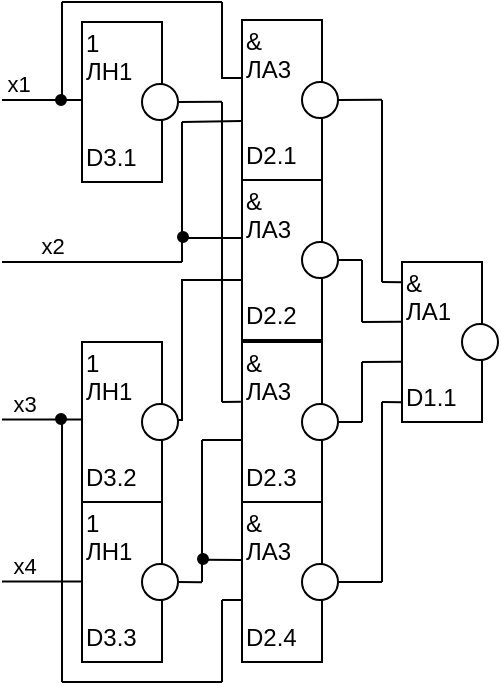 <mxfile version="13.7.5" type="device"><diagram id="Xw1mMPv5YALEXyRIWK-E" name="Page-1"><mxGraphModel dx="782" dy="469" grid="1" gridSize="10" guides="1" tooltips="1" connect="1" arrows="1" fold="1" page="1" pageScale="1" pageWidth="827" pageHeight="1169" math="0" shadow="0"><root><mxCell id="0"/><mxCell id="1" parent="0"/><mxCell id="_Dk36fOuhfFw7HJxALvv-1" value="" style="rounded=0;whiteSpace=wrap;html=1;" vertex="1" parent="1"><mxGeometry x="160" y="120" width="40" height="80" as="geometry"/></mxCell><mxCell id="_Dk36fOuhfFw7HJxALvv-59" style="edgeStyle=none;rounded=0;orthogonalLoop=1;jettySize=auto;html=1;exitX=1;exitY=0.5;exitDx=0;exitDy=0;endArrow=none;endFill=0;" edge="1" parent="1" source="_Dk36fOuhfFw7HJxALvv-2"><mxGeometry relative="1" as="geometry"><mxPoint x="230" y="159.857" as="targetPoint"/></mxGeometry></mxCell><mxCell id="_Dk36fOuhfFw7HJxALvv-2" value="" style="ellipse;whiteSpace=wrap;html=1;aspect=fixed;" vertex="1" parent="1"><mxGeometry x="190" y="151" width="18" height="18" as="geometry"/></mxCell><mxCell id="_Dk36fOuhfFw7HJxALvv-35" style="rounded=0;orthogonalLoop=1;jettySize=auto;html=1;exitX=0;exitY=0.5;exitDx=0;exitDy=0;endArrow=none;endFill=0;" edge="1" parent="1" source="_Dk36fOuhfFw7HJxALvv-48"><mxGeometry relative="1" as="geometry"><mxPoint x="120" y="159" as="targetPoint"/></mxGeometry></mxCell><mxCell id="_Dk36fOuhfFw7HJxALvv-37" value="x1" style="edgeLabel;html=1;align=center;verticalAlign=middle;resizable=0;points=[];" vertex="1" connectable="0" parent="_Dk36fOuhfFw7HJxALvv-35"><mxGeometry x="0.45" relative="1" as="geometry"><mxPoint y="-8" as="offset"/></mxGeometry></mxCell><mxCell id="_Dk36fOuhfFw7HJxALvv-3" value="1&lt;br&gt;ЛН1&lt;br&gt;&lt;br&gt;&lt;br&gt;D3.1" style="text;html=1;strokeColor=none;fillColor=none;align=left;verticalAlign=middle;whiteSpace=wrap;rounded=0;" vertex="1" parent="1"><mxGeometry x="160" y="149" width="40" height="20" as="geometry"/></mxCell><mxCell id="_Dk36fOuhfFw7HJxALvv-5" value="" style="rounded=0;whiteSpace=wrap;html=1;" vertex="1" parent="1"><mxGeometry x="160" y="280" width="40" height="80" as="geometry"/></mxCell><mxCell id="_Dk36fOuhfFw7HJxALvv-53" style="edgeStyle=orthogonalEdgeStyle;rounded=0;orthogonalLoop=1;jettySize=auto;html=1;exitX=1;exitY=0.5;exitDx=0;exitDy=0;endArrow=none;endFill=0;" edge="1" parent="1"><mxGeometry relative="1" as="geometry"><mxPoint x="220" y="249" as="targetPoint"/><mxPoint x="208.0" y="319.0" as="sourcePoint"/><Array as="points"><mxPoint x="210" y="319"/><mxPoint x="210" y="249"/></Array></mxGeometry></mxCell><mxCell id="_Dk36fOuhfFw7HJxALvv-6" value="" style="ellipse;whiteSpace=wrap;html=1;aspect=fixed;" vertex="1" parent="1"><mxGeometry x="190" y="311" width="18" height="18" as="geometry"/></mxCell><mxCell id="_Dk36fOuhfFw7HJxALvv-7" value="1&lt;br&gt;ЛН1&lt;br&gt;&lt;br&gt;&lt;br&gt;D3.2" style="text;html=1;strokeColor=none;fillColor=none;align=left;verticalAlign=middle;whiteSpace=wrap;rounded=0;" vertex="1" parent="1"><mxGeometry x="160" y="309" width="40" height="20" as="geometry"/></mxCell><mxCell id="_Dk36fOuhfFw7HJxALvv-8" value="" style="rounded=0;whiteSpace=wrap;html=1;" vertex="1" parent="1"><mxGeometry x="160" y="360" width="40" height="80" as="geometry"/></mxCell><mxCell id="_Dk36fOuhfFw7HJxALvv-77" style="edgeStyle=none;rounded=0;orthogonalLoop=1;jettySize=auto;html=1;exitX=1;exitY=0.5;exitDx=0;exitDy=0;endArrow=none;endFill=0;" edge="1" parent="1" source="_Dk36fOuhfFw7HJxALvv-9"><mxGeometry relative="1" as="geometry"><mxPoint x="220" y="400.07" as="targetPoint"/></mxGeometry></mxCell><mxCell id="_Dk36fOuhfFw7HJxALvv-9" value="" style="ellipse;whiteSpace=wrap;html=1;aspect=fixed;" vertex="1" parent="1"><mxGeometry x="190" y="391" width="18" height="18" as="geometry"/></mxCell><mxCell id="_Dk36fOuhfFw7HJxALvv-10" value="1&lt;br&gt;ЛН1&lt;br&gt;&lt;br&gt;&lt;br&gt;D3.3" style="text;html=1;strokeColor=none;fillColor=none;align=left;verticalAlign=middle;whiteSpace=wrap;rounded=0;" vertex="1" parent="1"><mxGeometry x="160" y="389" width="40" height="20" as="geometry"/></mxCell><mxCell id="_Dk36fOuhfFw7HJxALvv-11" value="" style="rounded=0;whiteSpace=wrap;html=1;" vertex="1" parent="1"><mxGeometry x="240" y="119" width="40" height="80" as="geometry"/></mxCell><mxCell id="_Dk36fOuhfFw7HJxALvv-84" style="edgeStyle=none;rounded=0;orthogonalLoop=1;jettySize=auto;html=1;exitX=1;exitY=0.5;exitDx=0;exitDy=0;endArrow=none;endFill=0;" edge="1" parent="1" source="_Dk36fOuhfFw7HJxALvv-12"><mxGeometry relative="1" as="geometry"><mxPoint x="310" y="158.905" as="targetPoint"/></mxGeometry></mxCell><mxCell id="_Dk36fOuhfFw7HJxALvv-12" value="" style="ellipse;whiteSpace=wrap;html=1;aspect=fixed;" vertex="1" parent="1"><mxGeometry x="270" y="150" width="18" height="18" as="geometry"/></mxCell><mxCell id="_Dk36fOuhfFw7HJxALvv-45" style="edgeStyle=orthogonalEdgeStyle;rounded=0;orthogonalLoop=1;jettySize=auto;html=1;exitX=0;exitY=0;exitDx=0;exitDy=0;endArrow=none;endFill=0;" edge="1" parent="1" source="_Dk36fOuhfFw7HJxALvv-13"><mxGeometry relative="1" as="geometry"><mxPoint x="230" y="110" as="targetPoint"/></mxGeometry></mxCell><mxCell id="_Dk36fOuhfFw7HJxALvv-13" value="&amp;amp;&lt;br&gt;ЛA3&lt;br&gt;&lt;br&gt;&lt;br&gt;D2.1" style="text;html=1;strokeColor=none;fillColor=none;align=left;verticalAlign=middle;whiteSpace=wrap;rounded=0;" vertex="1" parent="1"><mxGeometry x="240" y="148" width="40" height="20" as="geometry"/></mxCell><mxCell id="_Dk36fOuhfFw7HJxALvv-14" value="" style="rounded=0;whiteSpace=wrap;html=1;" vertex="1" parent="1"><mxGeometry x="240" y="199" width="40" height="80" as="geometry"/></mxCell><mxCell id="_Dk36fOuhfFw7HJxALvv-87" style="edgeStyle=none;rounded=0;orthogonalLoop=1;jettySize=auto;html=1;exitX=1;exitY=0.5;exitDx=0;exitDy=0;endArrow=none;endFill=0;" edge="1" parent="1" source="_Dk36fOuhfFw7HJxALvv-15"><mxGeometry relative="1" as="geometry"><mxPoint x="300" y="239" as="targetPoint"/></mxGeometry></mxCell><mxCell id="_Dk36fOuhfFw7HJxALvv-15" value="" style="ellipse;whiteSpace=wrap;html=1;aspect=fixed;" vertex="1" parent="1"><mxGeometry x="270" y="230" width="18" height="18" as="geometry"/></mxCell><mxCell id="_Dk36fOuhfFw7HJxALvv-54" style="rounded=0;orthogonalLoop=1;jettySize=auto;html=1;exitX=0;exitY=1;exitDx=0;exitDy=0;endArrow=none;endFill=0;" edge="1" parent="1"><mxGeometry relative="1" as="geometry"><mxPoint x="220" y="249" as="targetPoint"/><mxPoint x="240.0" y="249" as="sourcePoint"/></mxGeometry></mxCell><mxCell id="_Dk36fOuhfFw7HJxALvv-55" style="edgeStyle=none;rounded=0;orthogonalLoop=1;jettySize=auto;html=1;exitX=0;exitY=0;exitDx=0;exitDy=0;endArrow=none;endFill=0;" edge="1" parent="1" source="_Dk36fOuhfFw7HJxALvv-16"><mxGeometry relative="1" as="geometry"><mxPoint x="210" y="228" as="targetPoint"/></mxGeometry></mxCell><mxCell id="_Dk36fOuhfFw7HJxALvv-16" value="&amp;amp;&lt;br&gt;ЛА3&lt;br&gt;&lt;br&gt;&lt;br&gt;D2.2" style="text;html=1;strokeColor=none;fillColor=none;align=left;verticalAlign=middle;whiteSpace=wrap;rounded=0;" vertex="1" parent="1"><mxGeometry x="240" y="228" width="40" height="20" as="geometry"/></mxCell><mxCell id="_Dk36fOuhfFw7HJxALvv-17" value="" style="rounded=0;whiteSpace=wrap;html=1;" vertex="1" parent="1"><mxGeometry x="240" y="280" width="40" height="80" as="geometry"/></mxCell><mxCell id="_Dk36fOuhfFw7HJxALvv-90" style="edgeStyle=none;rounded=0;orthogonalLoop=1;jettySize=auto;html=1;exitX=1;exitY=0.5;exitDx=0;exitDy=0;endArrow=none;endFill=0;" edge="1" parent="1" source="_Dk36fOuhfFw7HJxALvv-18"><mxGeometry relative="1" as="geometry"><mxPoint x="300" y="320" as="targetPoint"/></mxGeometry></mxCell><mxCell id="_Dk36fOuhfFw7HJxALvv-18" value="" style="ellipse;whiteSpace=wrap;html=1;aspect=fixed;" vertex="1" parent="1"><mxGeometry x="270" y="311" width="18" height="18" as="geometry"/></mxCell><mxCell id="_Dk36fOuhfFw7HJxALvv-19" value="&amp;amp;&lt;br&gt;ЛА3&lt;br&gt;&lt;br&gt;&lt;br&gt;D2.3" style="text;html=1;strokeColor=none;fillColor=none;align=left;verticalAlign=middle;whiteSpace=wrap;rounded=0;" vertex="1" parent="1"><mxGeometry x="240" y="309" width="40" height="20" as="geometry"/></mxCell><mxCell id="_Dk36fOuhfFw7HJxALvv-20" value="" style="rounded=0;whiteSpace=wrap;html=1;" vertex="1" parent="1"><mxGeometry x="240" y="360" width="40" height="80" as="geometry"/></mxCell><mxCell id="_Dk36fOuhfFw7HJxALvv-93" style="edgeStyle=none;rounded=0;orthogonalLoop=1;jettySize=auto;html=1;exitX=1;exitY=0.5;exitDx=0;exitDy=0;endArrow=none;endFill=0;" edge="1" parent="1" source="_Dk36fOuhfFw7HJxALvv-21"><mxGeometry relative="1" as="geometry"><mxPoint x="310" y="400" as="targetPoint"/></mxGeometry></mxCell><mxCell id="_Dk36fOuhfFw7HJxALvv-21" value="" style="ellipse;whiteSpace=wrap;html=1;aspect=fixed;" vertex="1" parent="1"><mxGeometry x="270" y="391" width="18" height="18" as="geometry"/></mxCell><mxCell id="_Dk36fOuhfFw7HJxALvv-76" style="edgeStyle=none;rounded=0;orthogonalLoop=1;jettySize=auto;html=1;exitX=0;exitY=1;exitDx=0;exitDy=0;endArrow=none;endFill=0;" edge="1" parent="1" source="_Dk36fOuhfFw7HJxALvv-22"><mxGeometry relative="1" as="geometry"><mxPoint x="230" y="409.0" as="targetPoint"/></mxGeometry></mxCell><mxCell id="_Dk36fOuhfFw7HJxALvv-78" style="edgeStyle=none;rounded=0;orthogonalLoop=1;jettySize=auto;html=1;exitX=0;exitY=0;exitDx=0;exitDy=0;endArrow=none;endFill=0;" edge="1" parent="1" source="_Dk36fOuhfFw7HJxALvv-22"><mxGeometry relative="1" as="geometry"><mxPoint x="220" y="388.907" as="targetPoint"/></mxGeometry></mxCell><mxCell id="_Dk36fOuhfFw7HJxALvv-22" value="&amp;amp;&lt;br&gt;ЛА3&lt;br&gt;&lt;br&gt;&lt;br&gt;D2.4" style="text;html=1;strokeColor=none;fillColor=none;align=left;verticalAlign=middle;whiteSpace=wrap;rounded=0;" vertex="1" parent="1"><mxGeometry x="240" y="389" width="40" height="20" as="geometry"/></mxCell><mxCell id="_Dk36fOuhfFw7HJxALvv-27" value="" style="rounded=0;whiteSpace=wrap;html=1;" vertex="1" parent="1"><mxGeometry x="320" y="240" width="40" height="80" as="geometry"/></mxCell><mxCell id="_Dk36fOuhfFw7HJxALvv-28" value="" style="ellipse;whiteSpace=wrap;html=1;aspect=fixed;" vertex="1" parent="1"><mxGeometry x="350" y="271" width="18" height="18" as="geometry"/></mxCell><mxCell id="_Dk36fOuhfFw7HJxALvv-29" value="&amp;amp;&lt;br&gt;ЛА1&lt;br&gt;&lt;br&gt;&lt;br&gt;D1.1" style="text;html=1;strokeColor=none;fillColor=none;align=left;verticalAlign=middle;whiteSpace=wrap;rounded=0;" vertex="1" parent="1"><mxGeometry x="320" y="269" width="40" height="20" as="geometry"/></mxCell><mxCell id="_Dk36fOuhfFw7HJxALvv-38" style="rounded=0;orthogonalLoop=1;jettySize=auto;html=1;exitX=0;exitY=0.5;exitDx=0;exitDy=0;endArrow=none;endFill=0;" edge="1" parent="1"><mxGeometry relative="1" as="geometry"><mxPoint x="120" y="318.8" as="targetPoint"/><mxPoint x="160" y="318.8" as="sourcePoint"/></mxGeometry></mxCell><mxCell id="_Dk36fOuhfFw7HJxALvv-39" value="x3" style="edgeLabel;html=1;align=center;verticalAlign=middle;resizable=0;points=[];" vertex="1" connectable="0" parent="_Dk36fOuhfFw7HJxALvv-38"><mxGeometry x="0.45" relative="1" as="geometry"><mxPoint y="-8" as="offset"/></mxGeometry></mxCell><mxCell id="_Dk36fOuhfFw7HJxALvv-40" style="rounded=0;orthogonalLoop=1;jettySize=auto;html=1;exitX=0;exitY=0.5;exitDx=0;exitDy=0;endArrow=none;endFill=0;" edge="1" parent="1"><mxGeometry relative="1" as="geometry"><mxPoint x="120" y="399.8" as="targetPoint"/><mxPoint x="160" y="399.8" as="sourcePoint"/></mxGeometry></mxCell><mxCell id="_Dk36fOuhfFw7HJxALvv-41" value="x4" style="edgeLabel;html=1;align=center;verticalAlign=middle;resizable=0;points=[];" vertex="1" connectable="0" parent="_Dk36fOuhfFw7HJxALvv-40"><mxGeometry x="0.45" relative="1" as="geometry"><mxPoint y="-8" as="offset"/></mxGeometry></mxCell><mxCell id="_Dk36fOuhfFw7HJxALvv-42" style="rounded=0;orthogonalLoop=1;jettySize=auto;html=1;endArrow=none;endFill=0;edgeStyle=orthogonalEdgeStyle;" edge="1" parent="1"><mxGeometry relative="1" as="geometry"><mxPoint x="120" y="240" as="targetPoint"/><mxPoint x="210" y="240" as="sourcePoint"/></mxGeometry></mxCell><mxCell id="_Dk36fOuhfFw7HJxALvv-43" value="x2" style="edgeLabel;html=1;align=center;verticalAlign=middle;resizable=0;points=[];" vertex="1" connectable="0" parent="_Dk36fOuhfFw7HJxALvv-42"><mxGeometry x="0.45" relative="1" as="geometry"><mxPoint y="-8" as="offset"/></mxGeometry></mxCell><mxCell id="_Dk36fOuhfFw7HJxALvv-46" value="" style="endArrow=none;html=1;" edge="1" parent="1"><mxGeometry width="50" height="50" relative="1" as="geometry"><mxPoint x="150" y="160" as="sourcePoint"/><mxPoint x="150" y="110" as="targetPoint"/></mxGeometry></mxCell><mxCell id="_Dk36fOuhfFw7HJxALvv-47" value="" style="endArrow=none;html=1;" edge="1" parent="1"><mxGeometry width="50" height="50" relative="1" as="geometry"><mxPoint x="150" y="110" as="sourcePoint"/><mxPoint x="230" y="110" as="targetPoint"/></mxGeometry></mxCell><mxCell id="_Dk36fOuhfFw7HJxALvv-48" value="" style="ellipse;whiteSpace=wrap;html=1;align=left;fillColor=#000000;" vertex="1" parent="1"><mxGeometry x="147" y="156.5" width="5" height="5" as="geometry"/></mxCell><mxCell id="_Dk36fOuhfFw7HJxALvv-49" style="rounded=0;orthogonalLoop=1;jettySize=auto;html=1;exitX=0;exitY=0.5;exitDx=0;exitDy=0;endArrow=none;endFill=0;" edge="1" parent="1" source="_Dk36fOuhfFw7HJxALvv-3" target="_Dk36fOuhfFw7HJxALvv-48"><mxGeometry relative="1" as="geometry"><mxPoint x="120" y="159" as="targetPoint"/><mxPoint x="160" y="159" as="sourcePoint"/></mxGeometry></mxCell><mxCell id="_Dk36fOuhfFw7HJxALvv-51" value="" style="endArrow=none;html=1;entryX=-0.004;entryY=0.632;entryDx=0;entryDy=0;entryPerimeter=0;" edge="1" parent="1" target="_Dk36fOuhfFw7HJxALvv-11"><mxGeometry width="50" height="50" relative="1" as="geometry"><mxPoint x="210" y="170" as="sourcePoint"/><mxPoint x="290" y="190" as="targetPoint"/></mxGeometry></mxCell><mxCell id="_Dk36fOuhfFw7HJxALvv-52" value="" style="endArrow=none;html=1;" edge="1" parent="1"><mxGeometry width="50" height="50" relative="1" as="geometry"><mxPoint x="210" y="240" as="sourcePoint"/><mxPoint x="210" y="170" as="targetPoint"/></mxGeometry></mxCell><mxCell id="_Dk36fOuhfFw7HJxALvv-56" value="" style="ellipse;whiteSpace=wrap;html=1;align=left;fillColor=#000000;" vertex="1" parent="1"><mxGeometry x="208" y="225" width="5" height="5" as="geometry"/></mxCell><mxCell id="_Dk36fOuhfFw7HJxALvv-60" value="" style="endArrow=none;html=1;" edge="1" parent="1"><mxGeometry width="50" height="50" relative="1" as="geometry"><mxPoint x="230" y="310" as="sourcePoint"/><mxPoint x="230" y="160" as="targetPoint"/></mxGeometry></mxCell><mxCell id="_Dk36fOuhfFw7HJxALvv-62" value="" style="endArrow=none;html=1;entryX=-0.014;entryY=0.373;entryDx=0;entryDy=0;entryPerimeter=0;" edge="1" parent="1" target="_Dk36fOuhfFw7HJxALvv-17"><mxGeometry width="50" height="50" relative="1" as="geometry"><mxPoint x="230" y="310" as="sourcePoint"/><mxPoint x="241" y="304.5" as="targetPoint"/></mxGeometry></mxCell><mxCell id="_Dk36fOuhfFw7HJxALvv-64" value="" style="endArrow=none;html=1;entryX=0;entryY=1;entryDx=0;entryDy=0;" edge="1" parent="1" target="_Dk36fOuhfFw7HJxALvv-19"><mxGeometry width="50" height="50" relative="1" as="geometry"><mxPoint x="220" y="329" as="sourcePoint"/><mxPoint x="258" y="330" as="targetPoint"/></mxGeometry></mxCell><mxCell id="_Dk36fOuhfFw7HJxALvv-67" value="" style="endArrow=none;html=1;" edge="1" parent="1"><mxGeometry width="50" height="50" relative="1" as="geometry"><mxPoint x="150" y="450" as="sourcePoint"/><mxPoint x="230" y="450" as="targetPoint"/></mxGeometry></mxCell><mxCell id="_Dk36fOuhfFw7HJxALvv-70" value="" style="endArrow=none;html=1;" edge="1" parent="1"><mxGeometry width="50" height="50" relative="1" as="geometry"><mxPoint x="150" y="450" as="sourcePoint"/><mxPoint x="150" y="320" as="targetPoint"/></mxGeometry></mxCell><mxCell id="_Dk36fOuhfFw7HJxALvv-73" value="" style="endArrow=none;html=1;" edge="1" parent="1"><mxGeometry width="50" height="50" relative="1" as="geometry"><mxPoint x="230" y="450" as="sourcePoint"/><mxPoint x="230" y="409" as="targetPoint"/></mxGeometry></mxCell><mxCell id="_Dk36fOuhfFw7HJxALvv-79" value="" style="endArrow=none;html=1;" edge="1" parent="1"><mxGeometry width="50" height="50" relative="1" as="geometry"><mxPoint x="220" y="400" as="sourcePoint"/><mxPoint x="220" y="389" as="targetPoint"/></mxGeometry></mxCell><mxCell id="_Dk36fOuhfFw7HJxALvv-81" value="" style="endArrow=none;html=1;" edge="1" parent="1"><mxGeometry width="50" height="50" relative="1" as="geometry"><mxPoint x="220" y="389" as="sourcePoint"/><mxPoint x="220" y="329" as="targetPoint"/></mxGeometry></mxCell><mxCell id="_Dk36fOuhfFw7HJxALvv-82" value="" style="ellipse;whiteSpace=wrap;html=1;align=left;fillColor=#000000;" vertex="1" parent="1"><mxGeometry x="218" y="386" width="5" height="5" as="geometry"/></mxCell><mxCell id="_Dk36fOuhfFw7HJxALvv-83" value="" style="ellipse;whiteSpace=wrap;html=1;align=left;fillColor=#000000;" vertex="1" parent="1"><mxGeometry x="147" y="316" width="5" height="5" as="geometry"/></mxCell><mxCell id="_Dk36fOuhfFw7HJxALvv-85" value="" style="endArrow=none;html=1;" edge="1" parent="1"><mxGeometry width="50" height="50" relative="1" as="geometry"><mxPoint x="310" y="250" as="sourcePoint"/><mxPoint x="310" y="159" as="targetPoint"/></mxGeometry></mxCell><mxCell id="_Dk36fOuhfFw7HJxALvv-86" value="" style="endArrow=none;html=1;entryX=0.011;entryY=0.127;entryDx=0;entryDy=0;entryPerimeter=0;" edge="1" parent="1" target="_Dk36fOuhfFw7HJxALvv-27"><mxGeometry width="50" height="50" relative="1" as="geometry"><mxPoint x="310" y="250" as="sourcePoint"/><mxPoint x="310" y="200" as="targetPoint"/></mxGeometry></mxCell><mxCell id="_Dk36fOuhfFw7HJxALvv-88" value="" style="endArrow=none;html=1;" edge="1" parent="1"><mxGeometry width="50" height="50" relative="1" as="geometry"><mxPoint x="300" y="270" as="sourcePoint"/><mxPoint x="300" y="239" as="targetPoint"/></mxGeometry></mxCell><mxCell id="_Dk36fOuhfFw7HJxALvv-89" value="" style="endArrow=none;html=1;exitX=0;exitY=0.041;exitDx=0;exitDy=0;exitPerimeter=0;" edge="1" parent="1" source="_Dk36fOuhfFw7HJxALvv-29"><mxGeometry width="50" height="50" relative="1" as="geometry"><mxPoint x="250" y="330" as="sourcePoint"/><mxPoint x="300" y="270" as="targetPoint"/></mxGeometry></mxCell><mxCell id="_Dk36fOuhfFw7HJxALvv-91" value="" style="endArrow=none;html=1;" edge="1" parent="1"><mxGeometry width="50" height="50" relative="1" as="geometry"><mxPoint x="300" y="320" as="sourcePoint"/><mxPoint x="300" y="290" as="targetPoint"/></mxGeometry></mxCell><mxCell id="_Dk36fOuhfFw7HJxALvv-92" value="" style="endArrow=none;html=1;entryX=0.001;entryY=0.623;entryDx=0;entryDy=0;entryPerimeter=0;" edge="1" parent="1" target="_Dk36fOuhfFw7HJxALvv-27"><mxGeometry width="50" height="50" relative="1" as="geometry"><mxPoint x="300" y="290" as="sourcePoint"/><mxPoint x="330" y="300" as="targetPoint"/></mxGeometry></mxCell><mxCell id="_Dk36fOuhfFw7HJxALvv-94" value="" style="endArrow=none;html=1;" edge="1" parent="1"><mxGeometry width="50" height="50" relative="1" as="geometry"><mxPoint x="310" y="400" as="sourcePoint"/><mxPoint x="310" y="310" as="targetPoint"/></mxGeometry></mxCell><mxCell id="_Dk36fOuhfFw7HJxALvv-95" value="" style="endArrow=none;html=1;entryX=-0.003;entryY=0.876;entryDx=0;entryDy=0;entryPerimeter=0;" edge="1" parent="1" target="_Dk36fOuhfFw7HJxALvv-27"><mxGeometry width="50" height="50" relative="1" as="geometry"><mxPoint x="310" y="310" as="sourcePoint"/><mxPoint x="320" y="290" as="targetPoint"/></mxGeometry></mxCell></root></mxGraphModel></diagram></mxfile>